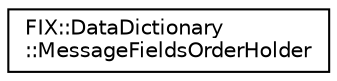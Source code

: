 digraph "Graphical Class Hierarchy"
{
  edge [fontname="Helvetica",fontsize="10",labelfontname="Helvetica",labelfontsize="10"];
  node [fontname="Helvetica",fontsize="10",shape=record];
  rankdir="LR";
  Node0 [label="FIX::DataDictionary\l::MessageFieldsOrderHolder",height=0.2,width=0.4,color="black", fillcolor="white", style="filled",URL="$struct_f_i_x_1_1_data_dictionary_1_1_message_fields_order_holder.html"];
}
